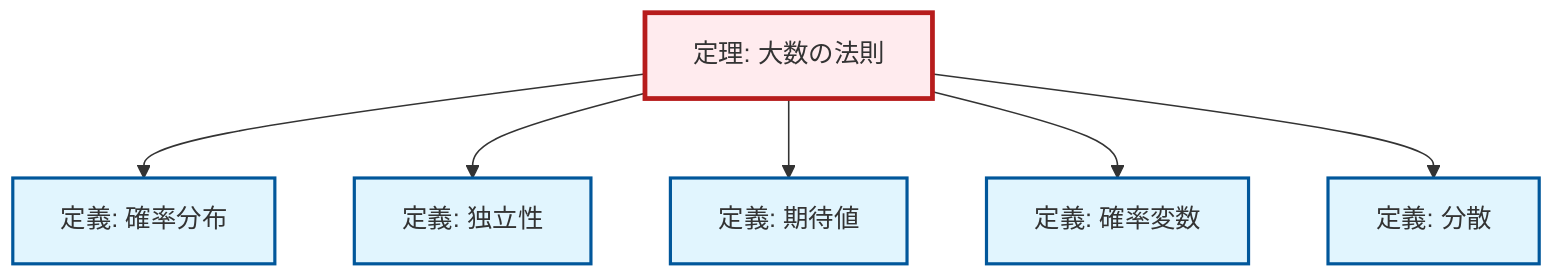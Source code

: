 graph TD
    classDef definition fill:#e1f5fe,stroke:#01579b,stroke-width:2px
    classDef theorem fill:#f3e5f5,stroke:#4a148c,stroke-width:2px
    classDef axiom fill:#fff3e0,stroke:#e65100,stroke-width:2px
    classDef example fill:#e8f5e9,stroke:#1b5e20,stroke-width:2px
    classDef current fill:#ffebee,stroke:#b71c1c,stroke-width:3px
    def-probability-distribution["定義: 確率分布"]:::definition
    thm-law-of-large-numbers["定理: 大数の法則"]:::theorem
    def-expectation["定義: 期待値"]:::definition
    def-random-variable["定義: 確率変数"]:::definition
    def-independence["定義: 独立性"]:::definition
    def-variance["定義: 分散"]:::definition
    thm-law-of-large-numbers --> def-probability-distribution
    thm-law-of-large-numbers --> def-independence
    thm-law-of-large-numbers --> def-expectation
    thm-law-of-large-numbers --> def-random-variable
    thm-law-of-large-numbers --> def-variance
    class thm-law-of-large-numbers current